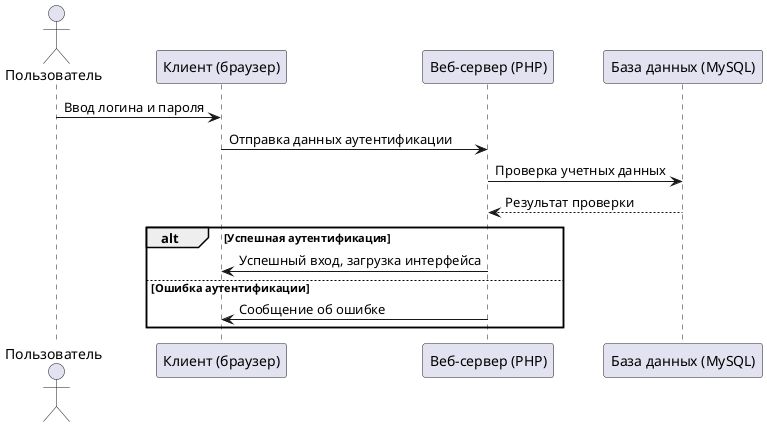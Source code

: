 @startuml
' Диаграмма последовательности: Вход пользователя в систему

actor Пользователь
participant "Клиент (браузер)" as Client
participant "Веб-сервер (PHP)" as WebServer
participant "База данных (MySQL)" as Database

Пользователь -> Client : Ввод логина и пароля
Client -> WebServer : Отправка данных аутентификации
WebServer -> Database : Проверка учетных данных
Database --> WebServer : Результат проверки
alt Успешная аутентификация
    WebServer -> Client : Успешный вход, загрузка интерфейса
else Ошибка аутентификации
    WebServer -> Client : Сообщение об ошибке
end
@enduml
